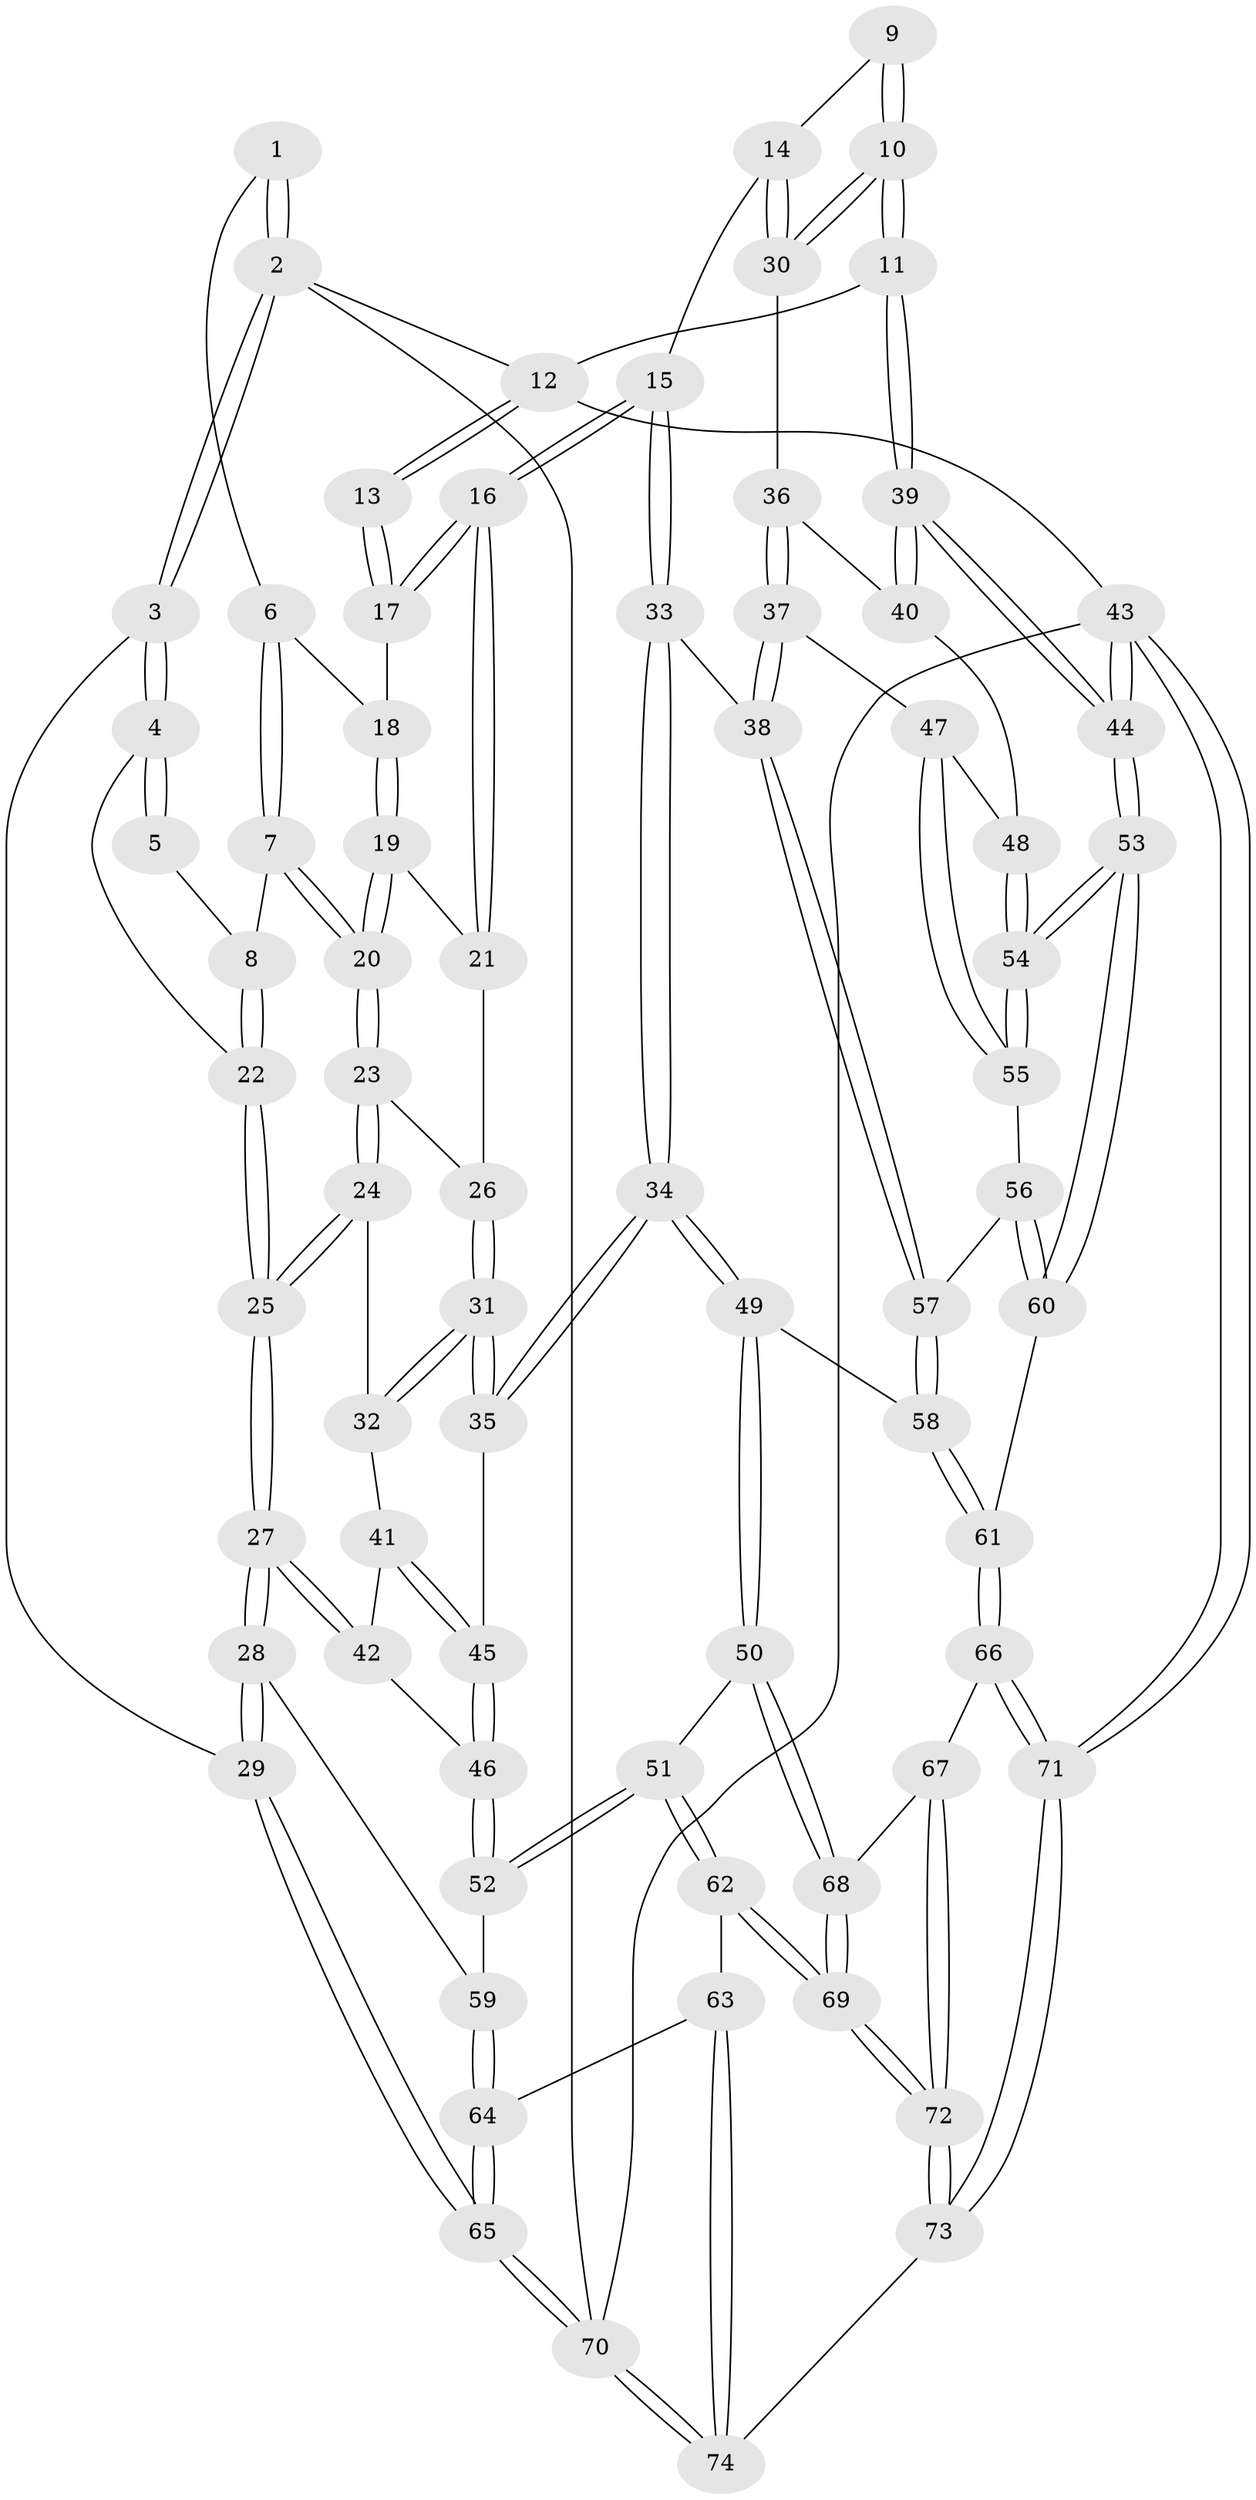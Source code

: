 // Generated by graph-tools (version 1.1) at 2025/38/03/09/25 02:38:37]
// undirected, 74 vertices, 182 edges
graph export_dot {
graph [start="1"]
  node [color=gray90,style=filled];
  1 [pos="+0.2379999943293772+0"];
  2 [pos="+0+0"];
  3 [pos="+0+0.2108676268257329"];
  4 [pos="+0.005141599825934378+0.1675307082649139"];
  5 [pos="+0.09667902479391556+0.06975845568381857"];
  6 [pos="+0.28995436953657505+0"];
  7 [pos="+0.236719197150821+0.13642215115178669"];
  8 [pos="+0.15274034570415224+0.1897628152076385"];
  9 [pos="+0.6323160052911414+0.11830836610731091"];
  10 [pos="+1+0"];
  11 [pos="+1+0"];
  12 [pos="+1+0"];
  13 [pos="+0.5989299952087996+0"];
  14 [pos="+0.635868504178844+0.2452343133974825"];
  15 [pos="+0.6122982965125771+0.2646042338558184"];
  16 [pos="+0.6106412356196997+0.2628479086332737"];
  17 [pos="+0.4411822049753449+0"];
  18 [pos="+0.41700431350342465+0"];
  19 [pos="+0.41626095862487106+0.12543959655755105"];
  20 [pos="+0.28108540633723433+0.2140927272347243"];
  21 [pos="+0.4289187953297504+0.18126813507365527"];
  22 [pos="+0.12712261136193206+0.2186200198927332"];
  23 [pos="+0.29569995884812394+0.27445429593072407"];
  24 [pos="+0.2002685455448166+0.34458884687439206"];
  25 [pos="+0.15851126930381562+0.3564079686837847"];
  26 [pos="+0.3690693553114167+0.28979461179360044"];
  27 [pos="+0.07775606473698639+0.45088319296064033"];
  28 [pos="+0.004519906992480745+0.5127125061052399"];
  29 [pos="+0+0.5370188196878669"];
  30 [pos="+1+0.003917791772825804"];
  31 [pos="+0.4410652658687447+0.3769136620114036"];
  32 [pos="+0.31822701549164867+0.4249173071919629"];
  33 [pos="+0.5886935837211877+0.4185029662882294"];
  34 [pos="+0.5661782442574795+0.42889943709482703"];
  35 [pos="+0.49956386483891585+0.4068601625512935"];
  36 [pos="+0.9394373584286504+0.22496310808684505"];
  37 [pos="+0.7499436958458249+0.43634191819685314"];
  38 [pos="+0.6539445026849133+0.44418346064751607"];
  39 [pos="+1+0.4637595116504966"];
  40 [pos="+0.9227961141128789+0.478100362796355"];
  41 [pos="+0.3124594776257223+0.443905917718843"];
  42 [pos="+0.26508190563749773+0.4713827359880719"];
  43 [pos="+1+1"];
  44 [pos="+1+0.8565404025452394"];
  45 [pos="+0.3317376823687087+0.5056233991529945"];
  46 [pos="+0.3157284335879695+0.5605218497747907"];
  47 [pos="+0.7982357207459116+0.4673543489733712"];
  48 [pos="+0.9074977161798058+0.4888427259256561"];
  49 [pos="+0.46714994621273614+0.6479098046747318"];
  50 [pos="+0.4578920287112925+0.6608121931954747"];
  51 [pos="+0.45592076382120655+0.660719889771261"];
  52 [pos="+0.3130364421587081+0.6115467076589847"];
  53 [pos="+1+0.8043271633363583"];
  54 [pos="+0.92975147963308+0.6316015481583176"];
  55 [pos="+0.835827483601887+0.6262030598626483"];
  56 [pos="+0.8311115429095254+0.6286204891388872"];
  57 [pos="+0.711968506529088+0.609457220704131"];
  58 [pos="+0.6953602343191918+0.6603609064284727"];
  59 [pos="+0.21893165535822737+0.6268597527726426"];
  60 [pos="+0.788179453864848+0.7356859721501626"];
  61 [pos="+0.7132786595411292+0.7761397894348884"];
  62 [pos="+0.24413983862099514+0.8426046986605957"];
  63 [pos="+0.22040846715458606+0.8441994167011462"];
  64 [pos="+0.21900869633321368+0.8424231458637267"];
  65 [pos="+0+0.7183306153458995"];
  66 [pos="+0.6943158056870646+0.8147668138231862"];
  67 [pos="+0.6559412286080416+0.8187099315827989"];
  68 [pos="+0.4599124309450912+0.6654756124318142"];
  69 [pos="+0.4323995788669549+0.908241868147416"];
  70 [pos="+0+1"];
  71 [pos="+1+1"];
  72 [pos="+0.48365320061300204+0.9972513063181402"];
  73 [pos="+0.4817395671891957+1"];
  74 [pos="+0.12398283038535914+1"];
  1 -- 2;
  1 -- 2;
  1 -- 6;
  2 -- 3;
  2 -- 3;
  2 -- 12;
  2 -- 70;
  3 -- 4;
  3 -- 4;
  3 -- 29;
  4 -- 5;
  4 -- 5;
  4 -- 22;
  5 -- 8;
  6 -- 7;
  6 -- 7;
  6 -- 18;
  7 -- 8;
  7 -- 20;
  7 -- 20;
  8 -- 22;
  8 -- 22;
  9 -- 10;
  9 -- 10;
  9 -- 14;
  10 -- 11;
  10 -- 11;
  10 -- 30;
  10 -- 30;
  11 -- 12;
  11 -- 39;
  11 -- 39;
  12 -- 13;
  12 -- 13;
  12 -- 43;
  13 -- 17;
  13 -- 17;
  14 -- 15;
  14 -- 30;
  14 -- 30;
  15 -- 16;
  15 -- 16;
  15 -- 33;
  15 -- 33;
  16 -- 17;
  16 -- 17;
  16 -- 21;
  16 -- 21;
  17 -- 18;
  18 -- 19;
  18 -- 19;
  19 -- 20;
  19 -- 20;
  19 -- 21;
  20 -- 23;
  20 -- 23;
  21 -- 26;
  22 -- 25;
  22 -- 25;
  23 -- 24;
  23 -- 24;
  23 -- 26;
  24 -- 25;
  24 -- 25;
  24 -- 32;
  25 -- 27;
  25 -- 27;
  26 -- 31;
  26 -- 31;
  27 -- 28;
  27 -- 28;
  27 -- 42;
  27 -- 42;
  28 -- 29;
  28 -- 29;
  28 -- 59;
  29 -- 65;
  29 -- 65;
  30 -- 36;
  31 -- 32;
  31 -- 32;
  31 -- 35;
  31 -- 35;
  32 -- 41;
  33 -- 34;
  33 -- 34;
  33 -- 38;
  34 -- 35;
  34 -- 35;
  34 -- 49;
  34 -- 49;
  35 -- 45;
  36 -- 37;
  36 -- 37;
  36 -- 40;
  37 -- 38;
  37 -- 38;
  37 -- 47;
  38 -- 57;
  38 -- 57;
  39 -- 40;
  39 -- 40;
  39 -- 44;
  39 -- 44;
  40 -- 48;
  41 -- 42;
  41 -- 45;
  41 -- 45;
  42 -- 46;
  43 -- 44;
  43 -- 44;
  43 -- 71;
  43 -- 71;
  43 -- 70;
  44 -- 53;
  44 -- 53;
  45 -- 46;
  45 -- 46;
  46 -- 52;
  46 -- 52;
  47 -- 48;
  47 -- 55;
  47 -- 55;
  48 -- 54;
  48 -- 54;
  49 -- 50;
  49 -- 50;
  49 -- 58;
  50 -- 51;
  50 -- 68;
  50 -- 68;
  51 -- 52;
  51 -- 52;
  51 -- 62;
  51 -- 62;
  52 -- 59;
  53 -- 54;
  53 -- 54;
  53 -- 60;
  53 -- 60;
  54 -- 55;
  54 -- 55;
  55 -- 56;
  56 -- 57;
  56 -- 60;
  56 -- 60;
  57 -- 58;
  57 -- 58;
  58 -- 61;
  58 -- 61;
  59 -- 64;
  59 -- 64;
  60 -- 61;
  61 -- 66;
  61 -- 66;
  62 -- 63;
  62 -- 69;
  62 -- 69;
  63 -- 64;
  63 -- 74;
  63 -- 74;
  64 -- 65;
  64 -- 65;
  65 -- 70;
  65 -- 70;
  66 -- 67;
  66 -- 71;
  66 -- 71;
  67 -- 68;
  67 -- 72;
  67 -- 72;
  68 -- 69;
  68 -- 69;
  69 -- 72;
  69 -- 72;
  70 -- 74;
  70 -- 74;
  71 -- 73;
  71 -- 73;
  72 -- 73;
  72 -- 73;
  73 -- 74;
}
